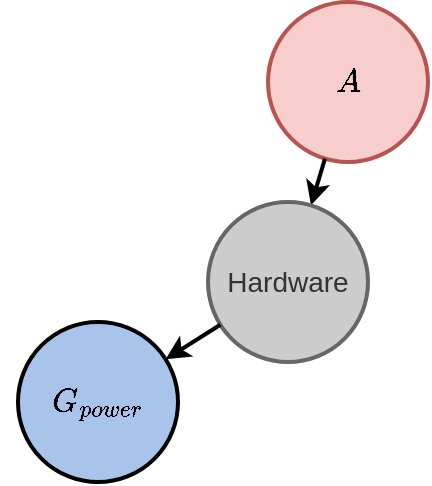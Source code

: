 <mxfile version="22.1.21" type="device" pages="2">
  <diagram name="Battery" id="jqsysxjUM-LdT-X07zYM">
    <mxGraphModel dx="-2576" dy="1883" grid="1" gridSize="10" guides="1" tooltips="1" connect="1" arrows="1" fold="1" page="1" pageScale="1" pageWidth="850" pageHeight="1100" math="1" shadow="0">
      <root>
        <mxCell id="0" />
        <mxCell id="1" parent="0" />
        <mxCell id="fPcL0duquXX9ftDSJbKQ-1" value="&lt;font style=&quot;font-size: 14px;&quot;&gt;$$A$$&lt;/font&gt;" style="ellipse;whiteSpace=wrap;html=1;aspect=fixed;fillColor=#f8cecc;strokeColor=#b85450;strokeWidth=2;" vertex="1" parent="1">
          <mxGeometry x="4720" y="-800" width="80" height="80" as="geometry" />
        </mxCell>
        <mxCell id="fPcL0duquXX9ftDSJbKQ-2" value="" style="endArrow=classic;html=1;rounded=0;strokeWidth=2;" edge="1" parent="1" source="fPcL0duquXX9ftDSJbKQ-1" target="fPcL0duquXX9ftDSJbKQ-3">
          <mxGeometry width="50" height="50" relative="1" as="geometry">
            <mxPoint x="4567" y="-734" as="sourcePoint" />
            <mxPoint x="4608" y="-716" as="targetPoint" />
          </mxGeometry>
        </mxCell>
        <mxCell id="fPcL0duquXX9ftDSJbKQ-3" value="&lt;font style=&quot;font-size: 14px;&quot;&gt;Hardware&lt;/font&gt;" style="ellipse;whiteSpace=wrap;html=1;aspect=fixed;fillColor=#CCCCCC;strokeColor=#666666;strokeWidth=2;fontColor=#333333;" vertex="1" parent="1">
          <mxGeometry x="4690" y="-700" width="80" height="80" as="geometry" />
        </mxCell>
        <mxCell id="fPcL0duquXX9ftDSJbKQ-5" value="&lt;font style=&quot;font-size: 14px;&quot;&gt;$$G_{power}$$&lt;/font&gt;" style="ellipse;whiteSpace=wrap;html=1;aspect=fixed;fillColor=#A9C4EB;strokeWidth=2;" vertex="1" parent="1">
          <mxGeometry x="4595" y="-640" width="80" height="80" as="geometry" />
        </mxCell>
        <mxCell id="fPcL0duquXX9ftDSJbKQ-6" value="" style="endArrow=classic;html=1;rounded=0;strokeWidth=2;" edge="1" parent="1" source="fPcL0duquXX9ftDSJbKQ-3" target="fPcL0duquXX9ftDSJbKQ-5">
          <mxGeometry width="50" height="50" relative="1" as="geometry">
            <mxPoint x="4759" y="-712" as="sourcePoint" />
            <mxPoint x="4751" y="-688" as="targetPoint" />
          </mxGeometry>
        </mxCell>
      </root>
    </mxGraphModel>
  </diagram>
  <diagram id="SxY8hUL6KC9SsX1J4IYI" name="Battery-C">
    <mxGraphModel dx="-2576" dy="1883" grid="1" gridSize="10" guides="1" tooltips="1" connect="1" arrows="1" fold="1" page="1" pageScale="1" pageWidth="850" pageHeight="1100" math="1" shadow="0">
      <root>
        <mxCell id="0" />
        <mxCell id="1" parent="0" />
        <mxCell id="419fml97UYs5-9r0bJ5S-6" value="" style="ellipse;whiteSpace=wrap;html=1;strokeWidth=3;" vertex="1" parent="1">
          <mxGeometry x="4290" y="-410" width="310" height="310" as="geometry" />
        </mxCell>
        <mxCell id="419fml97UYs5-9r0bJ5S-7" value="&lt;div style=&quot;text-align: center;&quot;&gt;&lt;font style=&quot;font-size: 48px;&quot;&gt;Battery&lt;/font&gt;&lt;/div&gt;" style="text;whiteSpace=wrap;html=1;fillColor=none;" vertex="1" parent="1">
          <mxGeometry x="4460" y="-190" width="155" height="40" as="geometry" />
        </mxCell>
        <mxCell id="ciNo56ZWPA9z2QO3irA8-1" value="&lt;font style=&quot;font-size: 14px;&quot;&gt;$$A$$&lt;/font&gt;" style="ellipse;whiteSpace=wrap;html=1;aspect=fixed;fillColor=#f8cecc;strokeColor=#b85450;strokeWidth=2;" vertex="1" parent="1">
          <mxGeometry x="4460" y="-380" width="80" height="80" as="geometry" />
        </mxCell>
        <mxCell id="ciNo56ZWPA9z2QO3irA8-2" value="" style="endArrow=classic;html=1;rounded=0;strokeWidth=2;" edge="1" parent="1" source="ciNo56ZWPA9z2QO3irA8-1" target="ciNo56ZWPA9z2QO3irA8-3">
          <mxGeometry width="50" height="50" relative="1" as="geometry">
            <mxPoint x="4307" y="-314" as="sourcePoint" />
            <mxPoint x="4348" y="-296" as="targetPoint" />
          </mxGeometry>
        </mxCell>
        <mxCell id="ciNo56ZWPA9z2QO3irA8-3" value="&lt;font style=&quot;font-size: 14px;&quot;&gt;Hardware&lt;/font&gt;" style="ellipse;whiteSpace=wrap;html=1;aspect=fixed;fillColor=#CCCCCC;strokeColor=#666666;strokeWidth=2;fontColor=#333333;" vertex="1" parent="1">
          <mxGeometry x="4430" y="-280" width="80" height="80" as="geometry" />
        </mxCell>
        <mxCell id="ciNo56ZWPA9z2QO3irA8-4" value="&lt;font style=&quot;font-size: 14px;&quot;&gt;$$G_{power}$$&lt;/font&gt;" style="ellipse;whiteSpace=wrap;html=1;aspect=fixed;fillColor=#A9C4EB;strokeWidth=2;" vertex="1" parent="1">
          <mxGeometry x="4335" y="-220" width="80" height="80" as="geometry" />
        </mxCell>
        <mxCell id="ciNo56ZWPA9z2QO3irA8-5" value="" style="endArrow=classic;html=1;rounded=0;strokeWidth=2;" edge="1" parent="1" source="ciNo56ZWPA9z2QO3irA8-3" target="ciNo56ZWPA9z2QO3irA8-4">
          <mxGeometry width="50" height="50" relative="1" as="geometry">
            <mxPoint x="4499" y="-292" as="sourcePoint" />
            <mxPoint x="4491" y="-268" as="targetPoint" />
          </mxGeometry>
        </mxCell>
        <mxCell id="419fml97UYs5-9r0bJ5S-8" style="edgeStyle=orthogonalEdgeStyle;rounded=0;orthogonalLoop=1;jettySize=auto;html=1;exitX=0.5;exitY=1;exitDx=0;exitDy=0;" edge="1" parent="1" source="419fml97UYs5-9r0bJ5S-6" target="419fml97UYs5-9r0bJ5S-6">
          <mxGeometry relative="1" as="geometry" />
        </mxCell>
      </root>
    </mxGraphModel>
  </diagram>
</mxfile>
